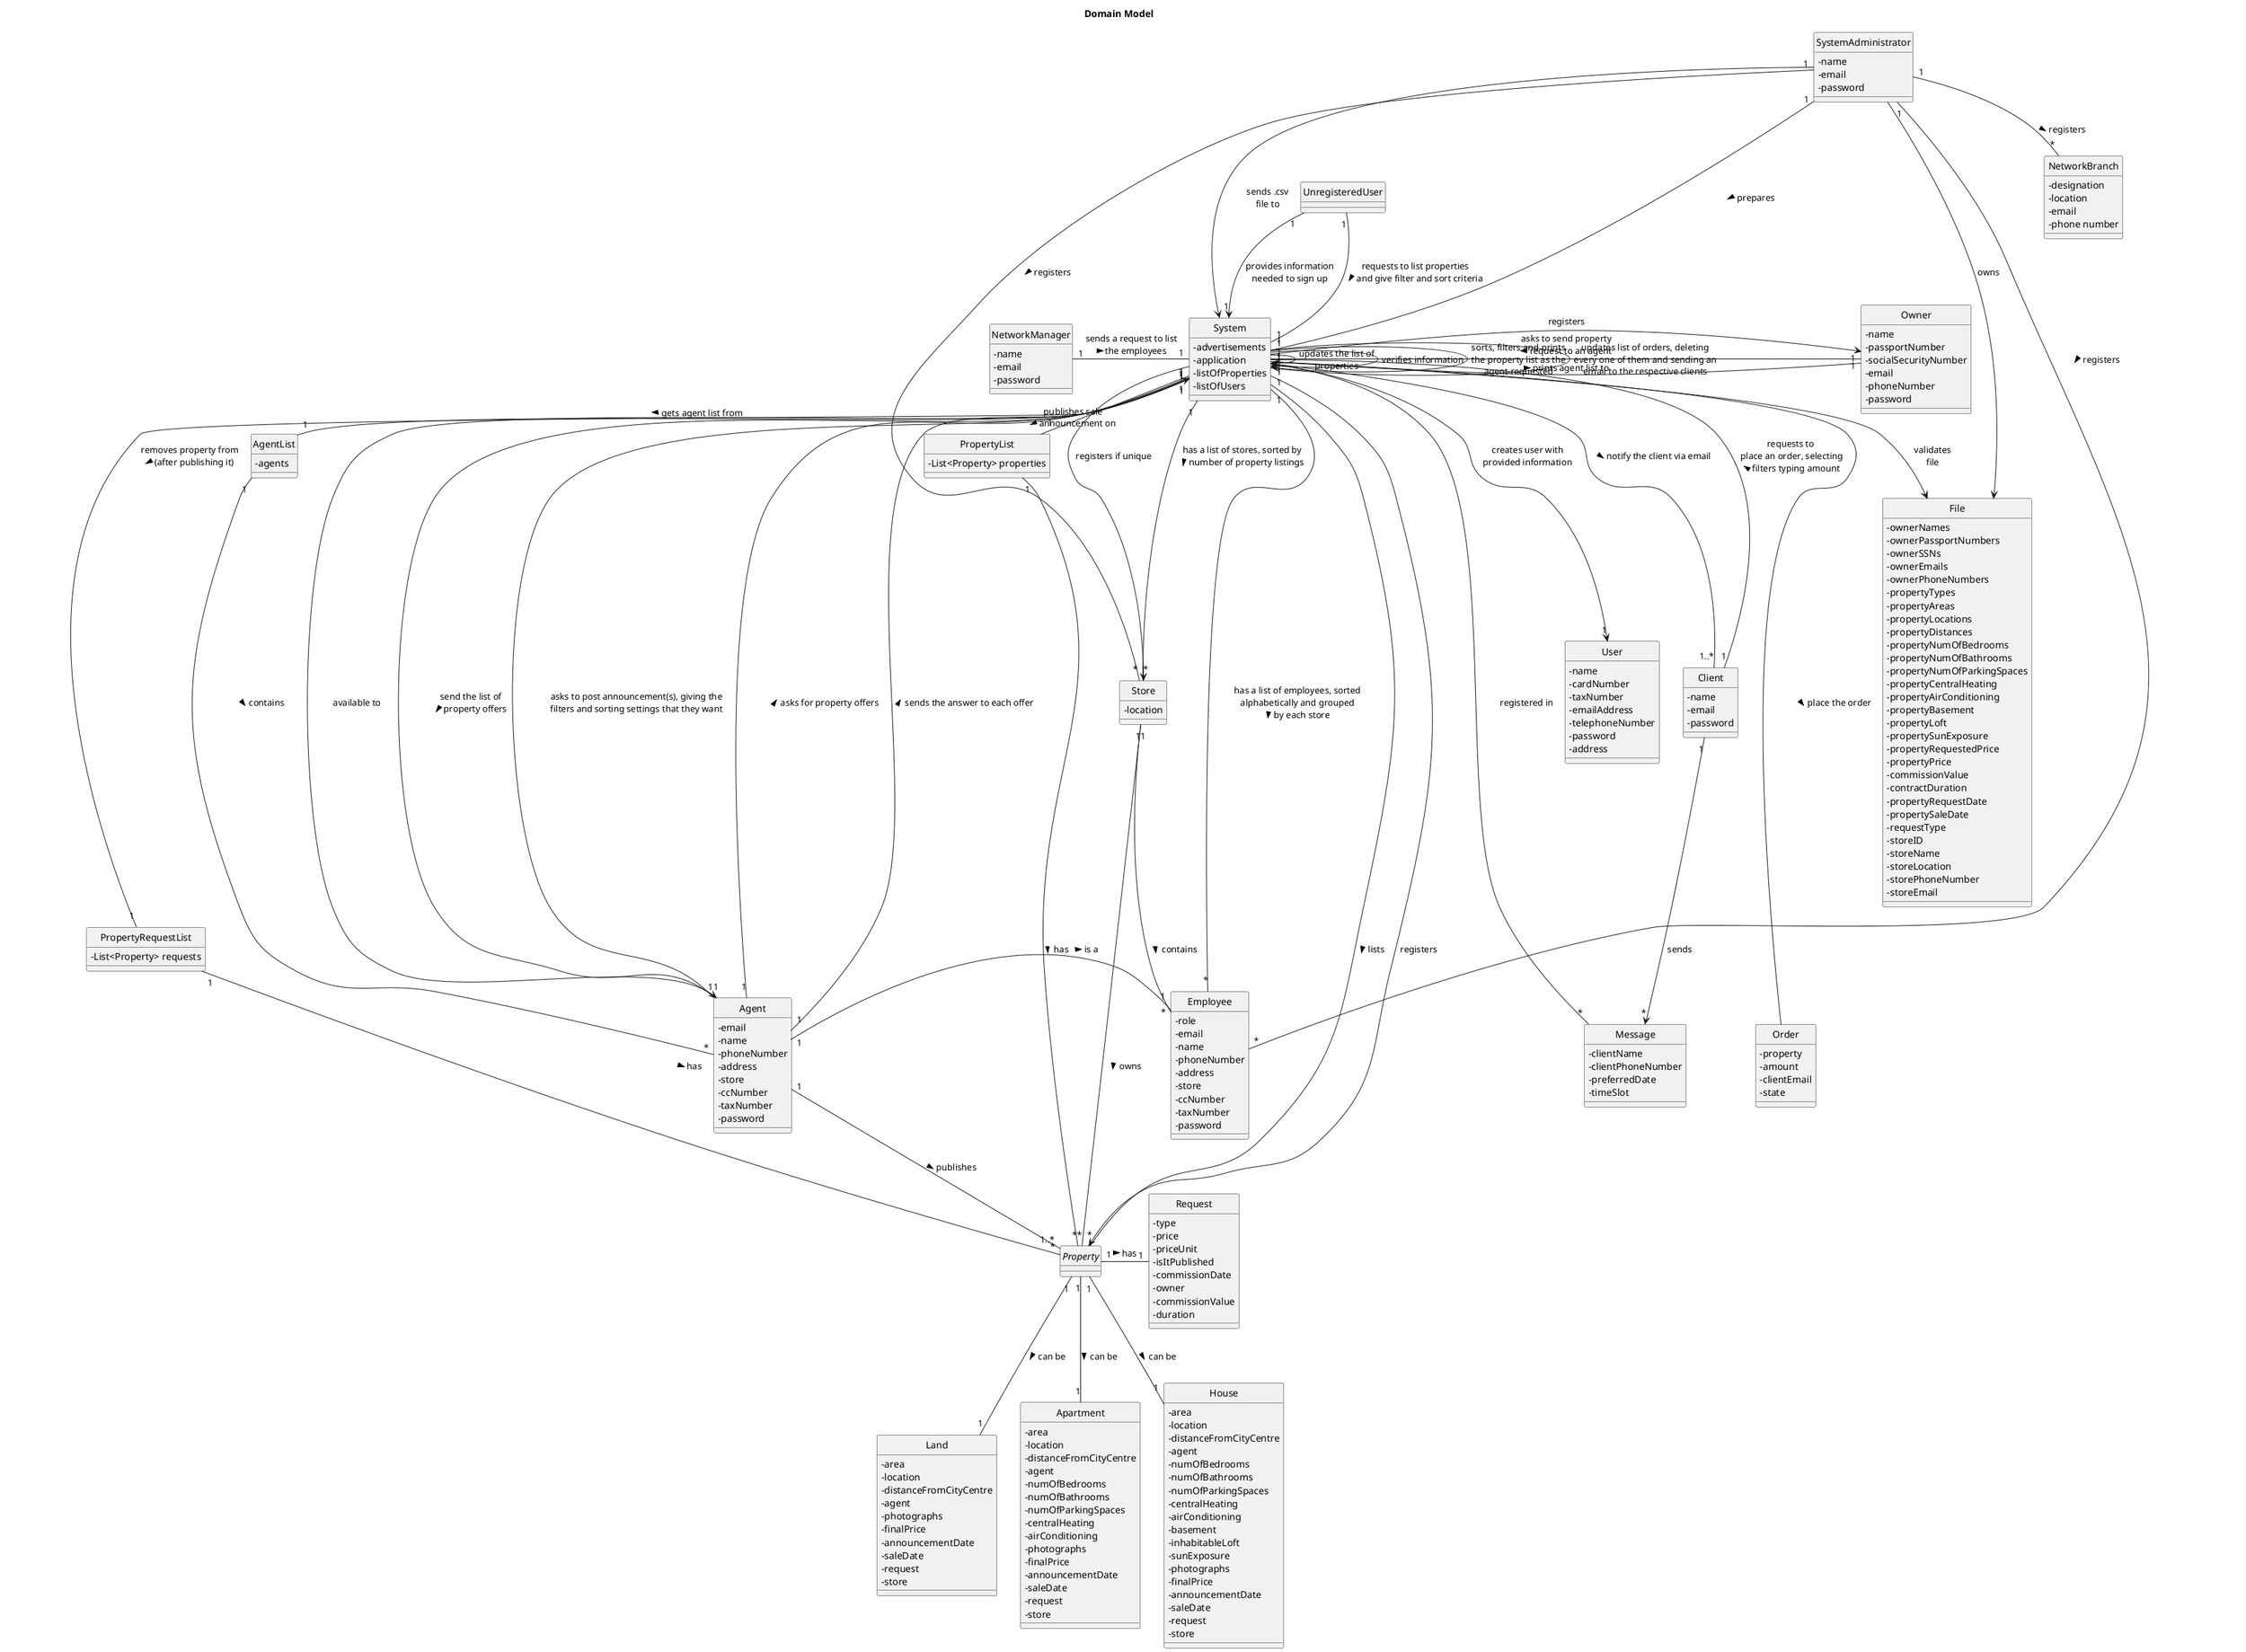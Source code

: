 @startuml
skinparam monochrome true
skinparam packageStyle rectangle
skinparam shadowing false
skinparam classAttributeIconSize 0
hide circle
'hide methods

title Domain Model

class NetworkManager {
-name
-email
-password
}

class UnregisteredUser {
}

class File {
-ownerNames
-ownerPassportNumbers
-ownerSSNs
-ownerEmails
-ownerPhoneNumbers
-propertyTypes
-propertyAreas
-propertyLocations
-propertyDistances
-propertyNumOfBedrooms
-propertyNumOfBathrooms
-propertyNumOfParkingSpaces
-propertyCentralHeating
-propertyAirConditioning
-propertyBasement
-propertyLoft
-propertySunExposure
-propertyRequestedPrice
-propertyPrice
-commissionValue
-contractDuration
-propertyRequestDate
-propertySaleDate
-requestType
-storeID
-storeName
-storeLocation
-storePhoneNumber
-storeEmail
}

class Client {
-name
-email
-password
}

class System {
-advertisements
-application
-listOfProperties
-listOfUsers
}

interface Property {
}

class Request{
-type
-price
-priceUnit
-isItPublished
-commissionDate
-owner
-commissionValue
-duration
}

class Land{
-area
-location
-distanceFromCityCentre
-agent
-photographs
-finalPrice
-announcementDate
-saleDate
-request
-store
}

class Apartment {
-area
-location
-distanceFromCityCentre
-agent
-numOfBedrooms
-numOfBathrooms
-numOfParkingSpaces
-centralHeating
-airConditioning
-photographs
-finalPrice
-announcementDate
-saleDate
-request
-store
}

class House {
-area
-location
-distanceFromCityCentre
-agent
-numOfBedrooms
-numOfBathrooms
-numOfParkingSpaces
-centralHeating
-airConditioning
-basement
-inhabitableLoft
-sunExposure
-photographs
-finalPrice
-announcementDate
-saleDate
-request
-store
}

class Employee {
-role
-email
-name
-phoneNumber
-address
-store
-ccNumber
-taxNumber
-password
}

class PropertyRequestList{
-List<Property> requests
}

class PropertyList {
-List<Property> properties
}

class Owner {
-name
-passportNumber
-socialSecurityNumber
-email
-phoneNumber
-password
___
}

class AgentList {
-agents
}

class Agent {
-email
-name
-phoneNumber
-address
-store
-ccNumber
-taxNumber
-password
}


class SystemAdministrator {
-name
-email
-password
}


class NetworkBranch {
-designation
-location
-email
-phone number
}

class Store {
-location
}

class User {
-name
-cardNumber
-taxNumber
-emailAddress
-telephoneNumber
-password
-address
}

class Message {
-clientName
-clientPhoneNumber
-preferredDate
-timeSlot
}

class Order {
-property
-amount
-clientEmail
-state
}

'US1
UnregisteredUser "1" -- "1" System : requests to list properties\nand give filter and sort criteria >
PropertyList "1" - "*" Property : has >
System "1" - "*" Property : lists >
Property "1" - "1" Request : has >
Property "1" -- "1" Apartment : can be >
Property "1" -- "1" Land : can be >
Property "1" -- "1" House : can be >
PropertyRequestList "1" - "*" Property : has >




'US2
Agent ---> System : asks to post announcement(s), giving the\nfilters and sorting settings that they want
Agent "1" -- "1..*" Property : publishes >
System -> System : updates the list of\nproperties
System "1" - "1" PropertyRequestList : removes property from\n(after publishing it) >
System "1" - "1" PropertyList : publishes sale\nannouncement on >




'US3
Agent "1" - "1" Employee : is a >
Store "1" -- "*" Employee : contains >
SystemAdministrator "1" -- "*" Employee : registers >




'US4
Owner "1" - "1" System : asks to send property\nrequest to an agent >
System "1" - "1" AgentList : gets agent list from >
System "1" - "1" Owner : prints agent list to >
AgentList "1" - "*" Agent : contains >




'US5
SystemAdministrator "1" -- "*" NetworkBranch : registers >
SystemAdministrator "1" -- "*" Store : registers >
SystemAdministrator "1" -- "1" System : prepares >




'US7
UnregisteredUser "1" --> "1" System : provides information\nneeded to sign up
System -> System : verifies information
System "1" --> "1" User : creates user with\nprovided information




'US8
System -> System : sorts, filters and prints\nthe property list as the\nagent requested




'US9
Client "1" --> "*" Message : sends
Message "*" --> System : registered in
System ---> "1" Agent : available to



'US10
Client "1" -- System : requests to \nplace an order, selecting\nfilters typing amount >
System "1" --- Order : place the order >



'US11
Agent "1" --- "1" System : asks for property offers >
System "1" --- "1" Agent: send the list of\nproperty offers >
System "1" --- "1" System : updates list of orders, deleting\nevery one of them and sending an\nemail to the respective clients
Agent "1" -- "1" System: sends the answer to each offer >
System "1" -- "1..*" Client: notify the client via email >



'US12
SystemAdministrator ---> File : owns
SystemAdministrator ---> System : sends .csv\nfile to
System --> File : validates\nfile
System --> Owner : registers
System --> Property : registers
System --> Store : registers if unique



'US13
NetworkManager "1" - "1" System : sends a request to list\nthe employees >
System "1" -- "*" Store : has a list of stores, sorted by\nnumber of property listings >
System "1" -- "*" Employee : has a list of employees, sorted\nalphabetically and grouped\nby each store >
Store "1" -- "*" Property : owns >

@enduml